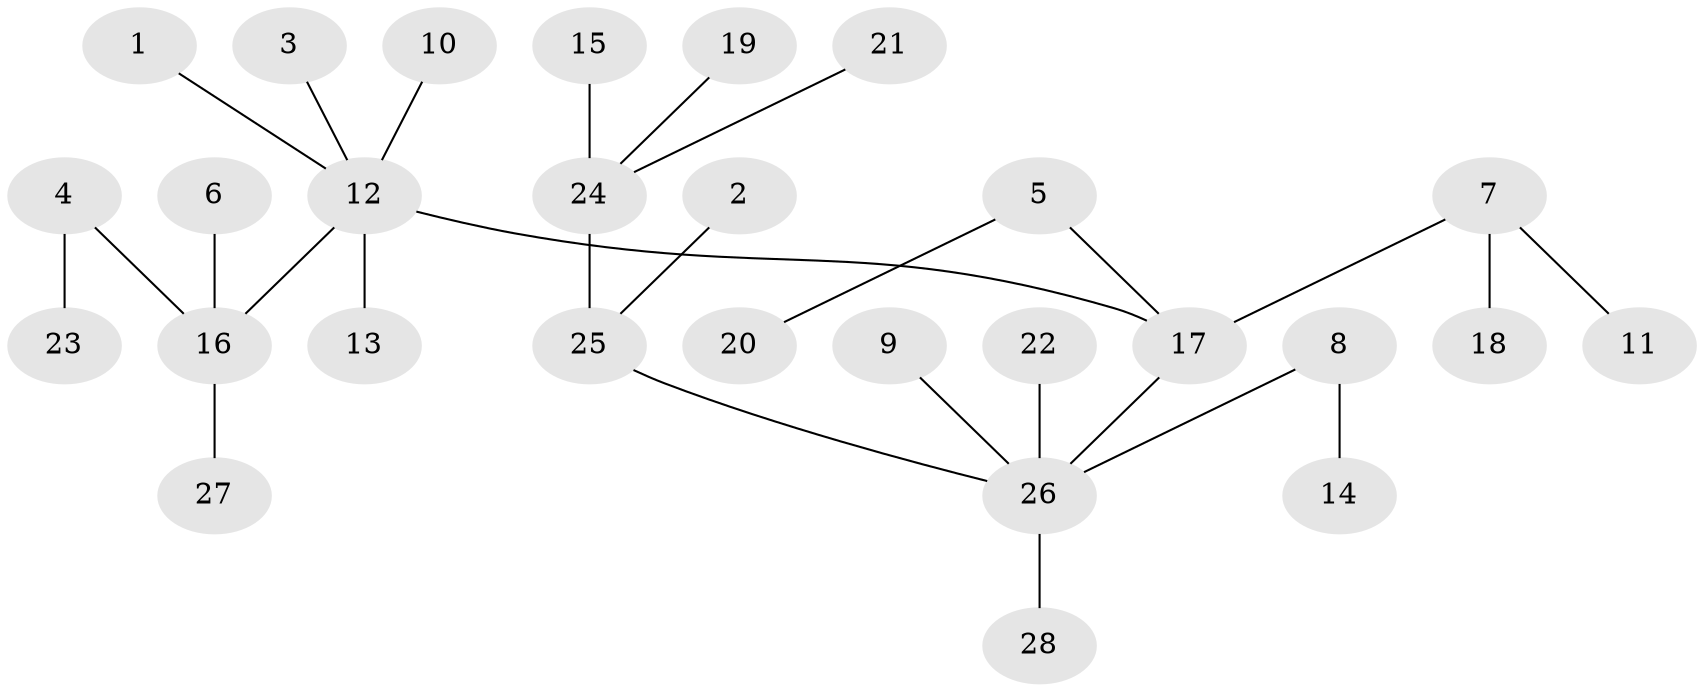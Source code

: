 // original degree distribution, {4: 0.05454545454545454, 5: 0.05454545454545454, 3: 0.07272727272727272, 6: 0.03636363636363636, 2: 0.2545454545454545, 1: 0.5272727272727272}
// Generated by graph-tools (version 1.1) at 2025/26/03/09/25 03:26:32]
// undirected, 28 vertices, 27 edges
graph export_dot {
graph [start="1"]
  node [color=gray90,style=filled];
  1;
  2;
  3;
  4;
  5;
  6;
  7;
  8;
  9;
  10;
  11;
  12;
  13;
  14;
  15;
  16;
  17;
  18;
  19;
  20;
  21;
  22;
  23;
  24;
  25;
  26;
  27;
  28;
  1 -- 12 [weight=1.0];
  2 -- 25 [weight=1.0];
  3 -- 12 [weight=1.0];
  4 -- 16 [weight=1.0];
  4 -- 23 [weight=1.0];
  5 -- 17 [weight=1.0];
  5 -- 20 [weight=1.0];
  6 -- 16 [weight=1.0];
  7 -- 11 [weight=1.0];
  7 -- 17 [weight=1.0];
  7 -- 18 [weight=1.0];
  8 -- 14 [weight=1.0];
  8 -- 26 [weight=1.0];
  9 -- 26 [weight=1.0];
  10 -- 12 [weight=1.0];
  12 -- 13 [weight=1.0];
  12 -- 16 [weight=1.0];
  12 -- 17 [weight=1.0];
  15 -- 24 [weight=1.0];
  16 -- 27 [weight=1.0];
  17 -- 26 [weight=1.0];
  19 -- 24 [weight=1.0];
  21 -- 24 [weight=1.0];
  22 -- 26 [weight=1.0];
  24 -- 25 [weight=1.0];
  25 -- 26 [weight=1.0];
  26 -- 28 [weight=1.0];
}
